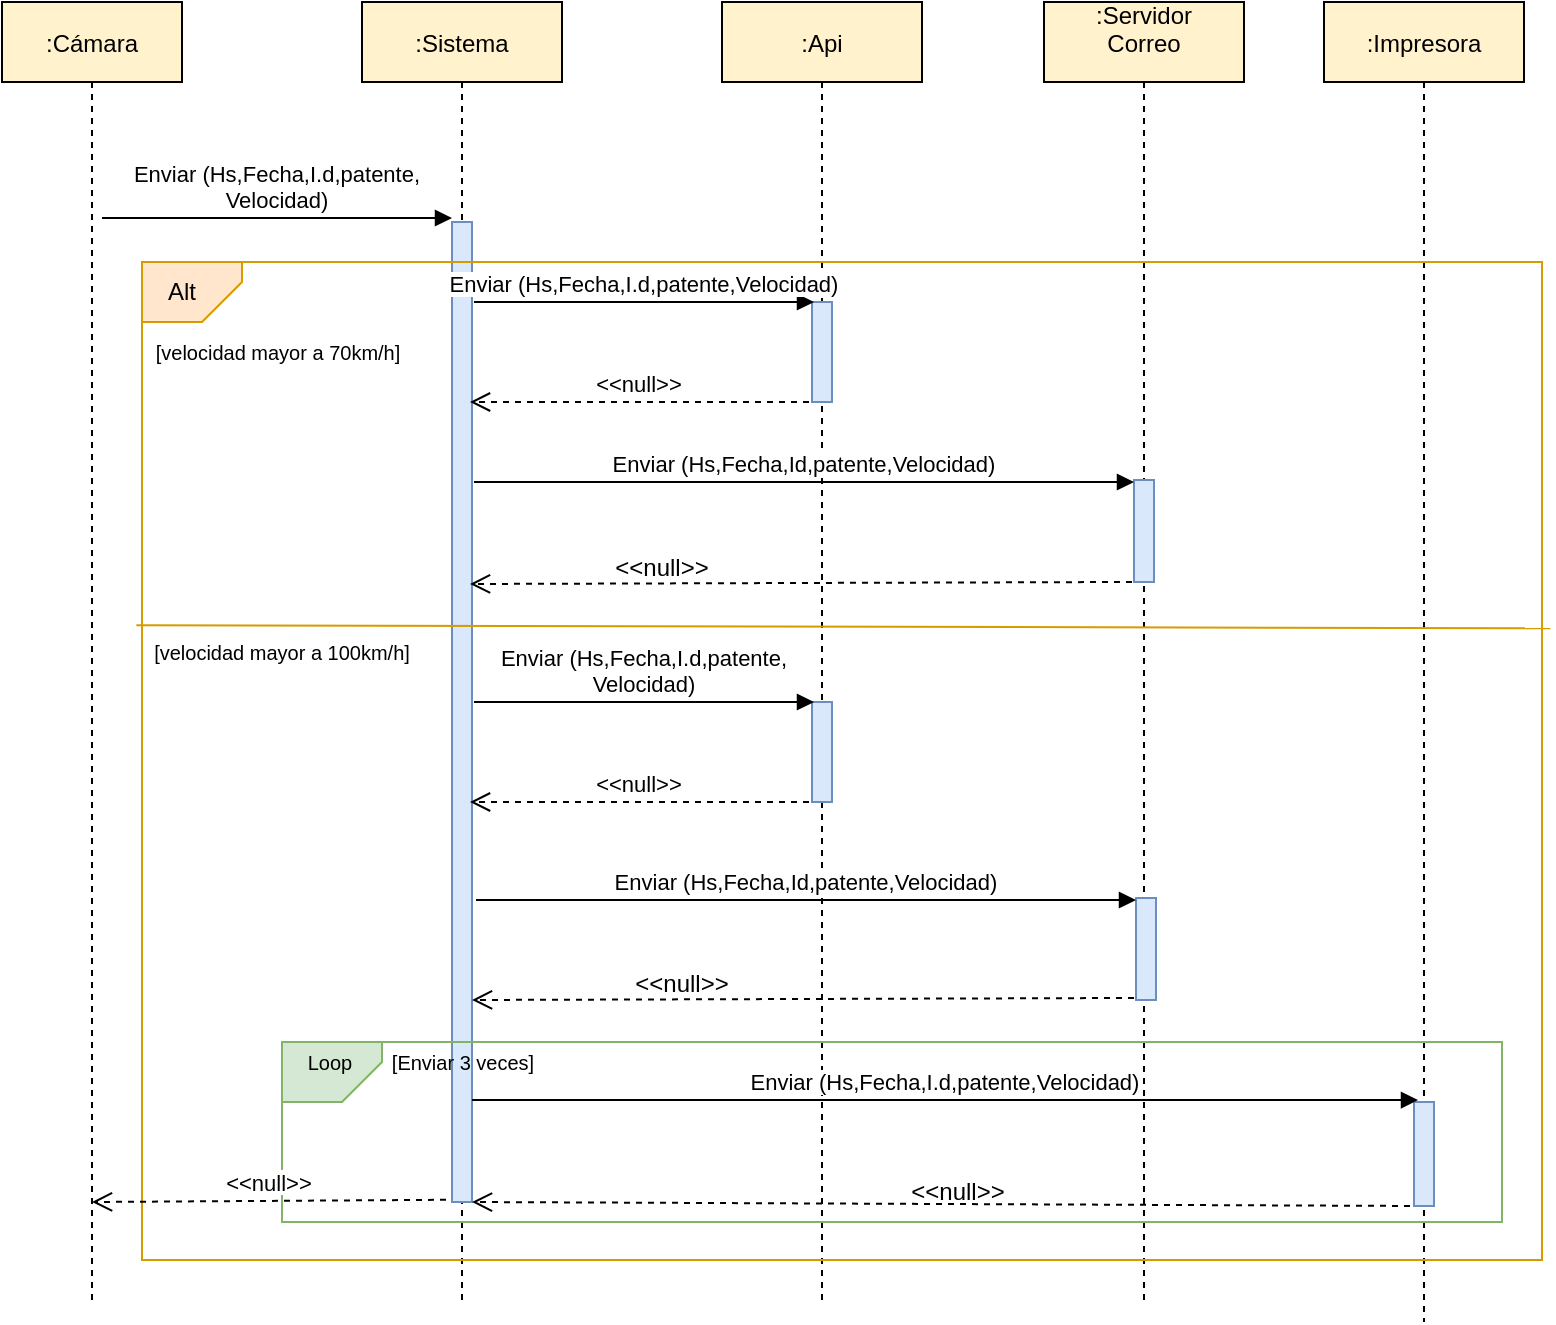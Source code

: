 <mxfile version="20.5.1" type="github">
  <diagram id="kgpKYQtTHZ0yAKxKKP6v" name="Page-1">
    <mxGraphModel dx="1021" dy="567" grid="1" gridSize="10" guides="1" tooltips="1" connect="1" arrows="1" fold="1" page="1" pageScale="1" pageWidth="850" pageHeight="1100" math="0" shadow="0">
      <root>
        <mxCell id="0" />
        <mxCell id="1" parent="0" />
        <mxCell id="iwaKtiR4qtkZ4PGBMtiY-4" value="" style="verticalLabelPosition=bottom;verticalAlign=top;html=1;shape=card;whiteSpace=wrap;size=20;arcSize=12;fillColor=#d5e8d4;rotation=-180;strokeColor=#82b366;" vertex="1" parent="1">
          <mxGeometry x="180" y="600" width="50" height="30" as="geometry" />
        </mxCell>
        <mxCell id="iwaKtiR4qtkZ4PGBMtiY-3" value="" style="verticalLabelPosition=bottom;verticalAlign=top;html=1;shape=card;whiteSpace=wrap;size=20;arcSize=12;fillColor=#ffe6cc;rotation=-180;strokeColor=#d79b00;" vertex="1" parent="1">
          <mxGeometry x="110" y="210" width="50" height="30" as="geometry" />
        </mxCell>
        <mxCell id="3nuBFxr9cyL0pnOWT2aG-1" value=":Cámara" style="shape=umlLifeline;perimeter=lifelinePerimeter;container=1;collapsible=0;recursiveResize=0;rounded=0;shadow=0;strokeWidth=1;fillColor=#fff2cc;strokeColor=default;" parent="1" vertex="1">
          <mxGeometry x="40" y="80" width="90" height="650" as="geometry" />
        </mxCell>
        <mxCell id="3nuBFxr9cyL0pnOWT2aG-5" value=":Sistema" style="shape=umlLifeline;perimeter=lifelinePerimeter;container=1;collapsible=0;recursiveResize=0;rounded=0;shadow=0;strokeWidth=1;fillColor=#fff2cc;strokeColor=default;" parent="1" vertex="1">
          <mxGeometry x="220" y="80" width="100" height="650" as="geometry" />
        </mxCell>
        <mxCell id="3nuBFxr9cyL0pnOWT2aG-6" value="" style="points=[];perimeter=orthogonalPerimeter;rounded=0;shadow=0;strokeWidth=1;fillColor=#dae8fc;strokeColor=#6c8ebf;" parent="3nuBFxr9cyL0pnOWT2aG-5" vertex="1">
          <mxGeometry x="45" y="110" width="10" height="490" as="geometry" />
        </mxCell>
        <mxCell id="3nuBFxr9cyL0pnOWT2aG-8" value="Enviar (Hs,Fecha,I.d,patente,&#xa;Velocidad)" style="verticalAlign=bottom;endArrow=block;entryX=0;entryY=0;shadow=0;strokeWidth=1;" parent="1" edge="1">
          <mxGeometry relative="1" as="geometry">
            <mxPoint x="90" y="188" as="sourcePoint" />
            <mxPoint x="265" y="188.0" as="targetPoint" />
            <Array as="points">
              <mxPoint x="175" y="188" />
            </Array>
          </mxGeometry>
        </mxCell>
        <mxCell id="M0CQ6oxBDmV-9MIL71eg-2" value=":Api" style="shape=umlLifeline;perimeter=lifelinePerimeter;container=1;collapsible=0;recursiveResize=0;rounded=0;shadow=0;strokeWidth=1;fillColor=#fff2cc;strokeColor=default;" parent="1" vertex="1">
          <mxGeometry x="400" y="80" width="100" height="650" as="geometry" />
        </mxCell>
        <mxCell id="M0CQ6oxBDmV-9MIL71eg-3" value="" style="points=[];perimeter=orthogonalPerimeter;rounded=0;shadow=0;strokeWidth=1;fillColor=#dae8fc;strokeColor=#6c8ebf;" parent="M0CQ6oxBDmV-9MIL71eg-2" vertex="1">
          <mxGeometry x="45" y="150" width="10" height="50" as="geometry" />
        </mxCell>
        <mxCell id="SZ8pcLvOxQJ-LKVlNp_l-4" value="" style="points=[];perimeter=orthogonalPerimeter;rounded=0;shadow=0;strokeWidth=1;fillColor=#dae8fc;strokeColor=#6c8ebf;" parent="M0CQ6oxBDmV-9MIL71eg-2" vertex="1">
          <mxGeometry x="45" y="350" width="10" height="50" as="geometry" />
        </mxCell>
        <mxCell id="M0CQ6oxBDmV-9MIL71eg-4" value=":Servidor&#xa;Correo&#xa;" style="shape=umlLifeline;perimeter=lifelinePerimeter;container=1;collapsible=0;recursiveResize=0;rounded=0;shadow=0;strokeWidth=1;fillColor=#fff2cc;strokeColor=default;" parent="1" vertex="1">
          <mxGeometry x="561" y="80" width="100" height="650" as="geometry" />
        </mxCell>
        <mxCell id="M0CQ6oxBDmV-9MIL71eg-5" value="" style="points=[];perimeter=orthogonalPerimeter;rounded=0;shadow=0;strokeWidth=1;fillColor=#dae8fc;strokeColor=#6c8ebf;" parent="M0CQ6oxBDmV-9MIL71eg-4" vertex="1">
          <mxGeometry x="45" y="239" width="10" height="51" as="geometry" />
        </mxCell>
        <mxCell id="M0CQ6oxBDmV-9MIL71eg-9" value="Enviar (Hs,Fecha,Id,patente,Velocidad)" style="verticalAlign=bottom;endArrow=block;shadow=0;strokeWidth=1;" parent="M0CQ6oxBDmV-9MIL71eg-4" edge="1">
          <mxGeometry relative="1" as="geometry">
            <mxPoint x="-285" y="240" as="sourcePoint" />
            <mxPoint x="45" y="240" as="targetPoint" />
            <Array as="points" />
          </mxGeometry>
        </mxCell>
        <mxCell id="M0CQ6oxBDmV-9MIL71eg-6" value=":Impresora" style="shape=umlLifeline;perimeter=lifelinePerimeter;container=1;collapsible=0;recursiveResize=0;rounded=0;shadow=0;strokeWidth=1;fillColor=#fff2cc;strokeColor=default;" parent="1" vertex="1">
          <mxGeometry x="701" y="80" width="100" height="660" as="geometry" />
        </mxCell>
        <mxCell id="M0CQ6oxBDmV-9MIL71eg-7" value="" style="points=[];perimeter=orthogonalPerimeter;rounded=0;shadow=0;strokeWidth=1;fillColor=#dae8fc;strokeColor=#6c8ebf;" parent="M0CQ6oxBDmV-9MIL71eg-6" vertex="1">
          <mxGeometry x="45" y="550" width="10" height="52" as="geometry" />
        </mxCell>
        <mxCell id="M0CQ6oxBDmV-9MIL71eg-13" value="" style="rounded=0;whiteSpace=wrap;html=1;fillColor=none;strokeColor=#d79b00;" parent="M0CQ6oxBDmV-9MIL71eg-6" vertex="1">
          <mxGeometry x="-591" y="130" width="700" height="499" as="geometry" />
        </mxCell>
        <mxCell id="M0CQ6oxBDmV-9MIL71eg-8" value="Enviar (Hs,Fecha,I.d,patente,Velocidad)" style="verticalAlign=bottom;endArrow=block;entryX=0;entryY=0;shadow=0;strokeWidth=1;" parent="1" edge="1">
          <mxGeometry relative="1" as="geometry">
            <mxPoint x="276" y="230" as="sourcePoint" />
            <mxPoint x="446" y="230.0" as="targetPoint" />
            <Array as="points">
              <mxPoint x="356" y="230" />
            </Array>
          </mxGeometry>
        </mxCell>
        <mxCell id="M0CQ6oxBDmV-9MIL71eg-10" value="&lt;&lt;null&gt;&gt;" style="verticalAlign=bottom;endArrow=open;dashed=1;endSize=8;shadow=0;strokeWidth=1;" parent="1" edge="1">
          <mxGeometry relative="1" as="geometry">
            <mxPoint x="274" y="280" as="targetPoint" />
            <mxPoint x="443.5" y="280" as="sourcePoint" />
          </mxGeometry>
        </mxCell>
        <mxCell id="M0CQ6oxBDmV-9MIL71eg-11" value="" style="verticalAlign=bottom;endArrow=open;dashed=1;endSize=8;shadow=0;strokeWidth=1;exitX=0.1;exitY=0.784;exitDx=0;exitDy=0;exitPerimeter=0;" parent="1" edge="1">
          <mxGeometry x="0.069" y="-20" relative="1" as="geometry">
            <mxPoint x="274" y="371" as="targetPoint" />
            <mxPoint x="605" y="369.984" as="sourcePoint" />
            <mxPoint as="offset" />
          </mxGeometry>
        </mxCell>
        <mxCell id="SZ8pcLvOxQJ-LKVlNp_l-2" value="&amp;lt;&amp;lt;null&amp;gt;&amp;gt;" style="text;html=1;strokeColor=none;fillColor=none;align=center;verticalAlign=middle;whiteSpace=wrap;rounded=0;" parent="1" vertex="1">
          <mxGeometry x="340" y="347.5" width="60" height="30" as="geometry" />
        </mxCell>
        <mxCell id="SZ8pcLvOxQJ-LKVlNp_l-5" value="Enviar (Hs,Fecha,I.d,patente,&#xa;Velocidad)" style="verticalAlign=bottom;endArrow=block;entryX=0;entryY=0;shadow=0;strokeWidth=1;" parent="1" edge="1">
          <mxGeometry relative="1" as="geometry">
            <mxPoint x="276" y="430" as="sourcePoint" />
            <mxPoint x="446" y="430.0" as="targetPoint" />
            <Array as="points">
              <mxPoint x="356" y="430" />
            </Array>
          </mxGeometry>
        </mxCell>
        <mxCell id="SZ8pcLvOxQJ-LKVlNp_l-6" value="" style="points=[];perimeter=orthogonalPerimeter;rounded=0;shadow=0;strokeWidth=1;fillColor=#dae8fc;strokeColor=#6c8ebf;" parent="1" vertex="1">
          <mxGeometry x="607" y="528" width="10" height="51" as="geometry" />
        </mxCell>
        <mxCell id="SZ8pcLvOxQJ-LKVlNp_l-7" value="Enviar (Hs,Fecha,Id,patente,Velocidad)" style="verticalAlign=bottom;endArrow=block;shadow=0;strokeWidth=1;" parent="1" edge="1">
          <mxGeometry relative="1" as="geometry">
            <mxPoint x="277" y="529" as="sourcePoint" />
            <mxPoint x="607" y="529" as="targetPoint" />
            <Array as="points" />
          </mxGeometry>
        </mxCell>
        <mxCell id="SZ8pcLvOxQJ-LKVlNp_l-8" value="" style="verticalAlign=bottom;endArrow=open;dashed=1;endSize=8;shadow=0;strokeWidth=1;exitX=0.1;exitY=0.784;exitDx=0;exitDy=0;exitPerimeter=0;" parent="1" edge="1">
          <mxGeometry x="0.069" y="-20" relative="1" as="geometry">
            <mxPoint x="275" y="579" as="targetPoint" />
            <mxPoint x="606" y="577.984" as="sourcePoint" />
            <mxPoint as="offset" />
          </mxGeometry>
        </mxCell>
        <mxCell id="SZ8pcLvOxQJ-LKVlNp_l-9" value="&lt;&lt;null&gt;&gt;" style="verticalAlign=bottom;endArrow=open;dashed=1;endSize=8;shadow=0;strokeWidth=1;" parent="1" edge="1">
          <mxGeometry relative="1" as="geometry">
            <mxPoint x="274" y="480" as="targetPoint" />
            <mxPoint x="443.5" y="480" as="sourcePoint" />
          </mxGeometry>
        </mxCell>
        <mxCell id="BMass6JiqMiyOR9wEA3L-3" value="Enviar (Hs,Fecha,I.d,patente,Velocidad)" style="verticalAlign=bottom;endArrow=block;shadow=0;strokeWidth=1;entryX=0.2;entryY=-0.019;entryDx=0;entryDy=0;entryPerimeter=0;" parent="1" source="3nuBFxr9cyL0pnOWT2aG-6" target="M0CQ6oxBDmV-9MIL71eg-7" edge="1">
          <mxGeometry relative="1" as="geometry">
            <mxPoint x="287" y="634" as="sourcePoint" />
            <mxPoint x="710" y="630" as="targetPoint" />
            <Array as="points" />
          </mxGeometry>
        </mxCell>
        <mxCell id="BMass6JiqMiyOR9wEA3L-4" value="&amp;lt;&amp;lt;null&amp;gt;&amp;gt;" style="text;html=1;strokeColor=none;fillColor=none;align=center;verticalAlign=middle;whiteSpace=wrap;rounded=0;" parent="1" vertex="1">
          <mxGeometry x="350" y="556" width="60" height="30" as="geometry" />
        </mxCell>
        <mxCell id="BMass6JiqMiyOR9wEA3L-5" value="" style="verticalAlign=bottom;endArrow=open;dashed=1;endSize=8;shadow=0;strokeWidth=1;exitX=0.1;exitY=0.784;exitDx=0;exitDy=0;exitPerimeter=0;entryX=1;entryY=1;entryDx=0;entryDy=0;entryPerimeter=0;" parent="1" target="3nuBFxr9cyL0pnOWT2aG-6" edge="1">
          <mxGeometry x="0.069" y="-20" relative="1" as="geometry">
            <mxPoint x="300" y="682" as="targetPoint" />
            <mxPoint x="744" y="681.984" as="sourcePoint" />
            <mxPoint as="offset" />
          </mxGeometry>
        </mxCell>
        <mxCell id="BMass6JiqMiyOR9wEA3L-6" value="&amp;lt;&amp;lt;null&amp;gt;&amp;gt;" style="text;html=1;strokeColor=none;fillColor=none;align=center;verticalAlign=middle;whiteSpace=wrap;rounded=0;" parent="1" vertex="1">
          <mxGeometry x="488" y="660" width="60" height="30" as="geometry" />
        </mxCell>
        <mxCell id="BMass6JiqMiyOR9wEA3L-7" value="" style="endArrow=none;html=1;rounded=0;entryX=1.006;entryY=0.367;entryDx=0;entryDy=0;entryPerimeter=0;exitX=-0.004;exitY=0.537;exitDx=0;exitDy=0;exitPerimeter=0;fillColor=#ffe6cc;strokeColor=#d79b00;" parent="1" edge="1" target="M0CQ6oxBDmV-9MIL71eg-13">
          <mxGeometry width="50" height="50" relative="1" as="geometry">
            <mxPoint x="107.2" y="391.593" as="sourcePoint" />
            <mxPoint x="800.2" y="391.593" as="targetPoint" />
          </mxGeometry>
        </mxCell>
        <mxCell id="BMass6JiqMiyOR9wEA3L-9" value="&lt;font style=&quot;vertical-align: inherit;&quot;&gt;&lt;font style=&quot;vertical-align: inherit;&quot;&gt;Alt&lt;/font&gt;&lt;/font&gt;" style="text;html=1;strokeColor=none;fillColor=none;align=center;verticalAlign=middle;whiteSpace=wrap;rounded=0;" parent="1" vertex="1">
          <mxGeometry x="100" y="215" width="60" height="20" as="geometry" />
        </mxCell>
        <mxCell id="BMass6JiqMiyOR9wEA3L-10" value="&lt;font style=&quot;vertical-align: inherit; font-size: 10px;&quot;&gt;&lt;font style=&quot;vertical-align: inherit; font-size: 10px;&quot;&gt;&lt;font style=&quot;vertical-align: inherit;&quot;&gt;&lt;font style=&quot;vertical-align: inherit;&quot;&gt;[velocidad mayor a 70km/h]&lt;/font&gt;&lt;/font&gt;&lt;/font&gt;&lt;/font&gt;" style="text;html=1;strokeColor=none;fillColor=none;align=center;verticalAlign=middle;whiteSpace=wrap;rounded=0;fontSize=10;" parent="1" vertex="1">
          <mxGeometry x="88" y="240" width="180" height="30" as="geometry" />
        </mxCell>
        <mxCell id="BMass6JiqMiyOR9wEA3L-11" value="&lt;font style=&quot;vertical-align: inherit; font-size: 10px;&quot;&gt;&lt;font style=&quot;vertical-align: inherit; font-size: 10px;&quot;&gt;&lt;font style=&quot;vertical-align: inherit;&quot;&gt;&lt;font style=&quot;vertical-align: inherit;&quot;&gt;&lt;font style=&quot;vertical-align: inherit;&quot;&gt;&lt;font style=&quot;vertical-align: inherit;&quot;&gt;&lt;font style=&quot;vertical-align: inherit;&quot;&gt;&lt;font style=&quot;vertical-align: inherit;&quot;&gt;[velocidad mayor a 100km/h]&lt;/font&gt;&lt;/font&gt;&lt;/font&gt;&lt;/font&gt;&lt;/font&gt;&lt;/font&gt;&lt;/font&gt;&lt;/font&gt;" style="text;html=1;strokeColor=none;fillColor=none;align=center;verticalAlign=middle;whiteSpace=wrap;rounded=0;fontSize=10;" parent="1" vertex="1">
          <mxGeometry x="90" y="390" width="180" height="30" as="geometry" />
        </mxCell>
        <mxCell id="BMass6JiqMiyOR9wEA3L-18" value="" style="rounded=0;whiteSpace=wrap;html=1;fontSize=10;fillColor=none;strokeColor=#82b366;" parent="1" vertex="1">
          <mxGeometry x="180" y="600" width="610" height="90" as="geometry" />
        </mxCell>
        <mxCell id="BMass6JiqMiyOR9wEA3L-22" value="Loop" style="text;html=1;strokeColor=none;fillColor=none;align=center;verticalAlign=middle;whiteSpace=wrap;rounded=0;fontSize=10;" parent="1" vertex="1">
          <mxGeometry x="174" y="595" width="60" height="30" as="geometry" />
        </mxCell>
        <mxCell id="BMass6JiqMiyOR9wEA3L-23" value="&lt;font style=&quot;vertical-align: inherit; font-size: 10px;&quot;&gt;&lt;font style=&quot;vertical-align: inherit; font-size: 10px;&quot;&gt;&lt;font style=&quot;vertical-align: inherit;&quot;&gt;&lt;font style=&quot;vertical-align: inherit;&quot;&gt;&lt;font style=&quot;vertical-align: inherit;&quot;&gt;&lt;font style=&quot;vertical-align: inherit;&quot;&gt;&lt;font style=&quot;vertical-align: inherit;&quot;&gt;&lt;font style=&quot;vertical-align: inherit;&quot;&gt;&lt;font style=&quot;vertical-align: inherit;&quot;&gt;&lt;font style=&quot;vertical-align: inherit;&quot;&gt;[Enviar 3 veces]&lt;/font&gt;&lt;/font&gt;&lt;/font&gt;&lt;/font&gt;&lt;/font&gt;&lt;/font&gt;&lt;/font&gt;&lt;/font&gt;&lt;/font&gt;&lt;/font&gt;" style="text;html=1;strokeColor=none;fillColor=none;align=center;verticalAlign=middle;whiteSpace=wrap;rounded=0;fontSize=10;" parent="1" vertex="1">
          <mxGeometry x="227.5" y="595" width="85" height="30" as="geometry" />
        </mxCell>
        <mxCell id="iwaKtiR4qtkZ4PGBMtiY-1" value="&lt;&lt;null&gt;&gt;" style="verticalAlign=bottom;endArrow=open;dashed=1;endSize=8;shadow=0;strokeWidth=1;exitX=0.2;exitY=0.61;exitDx=0;exitDy=0;exitPerimeter=0;" edge="1" parent="1">
          <mxGeometry relative="1" as="geometry">
            <mxPoint x="85" y="680" as="targetPoint" />
            <mxPoint x="262" y="678.9" as="sourcePoint" />
          </mxGeometry>
        </mxCell>
      </root>
    </mxGraphModel>
  </diagram>
</mxfile>
